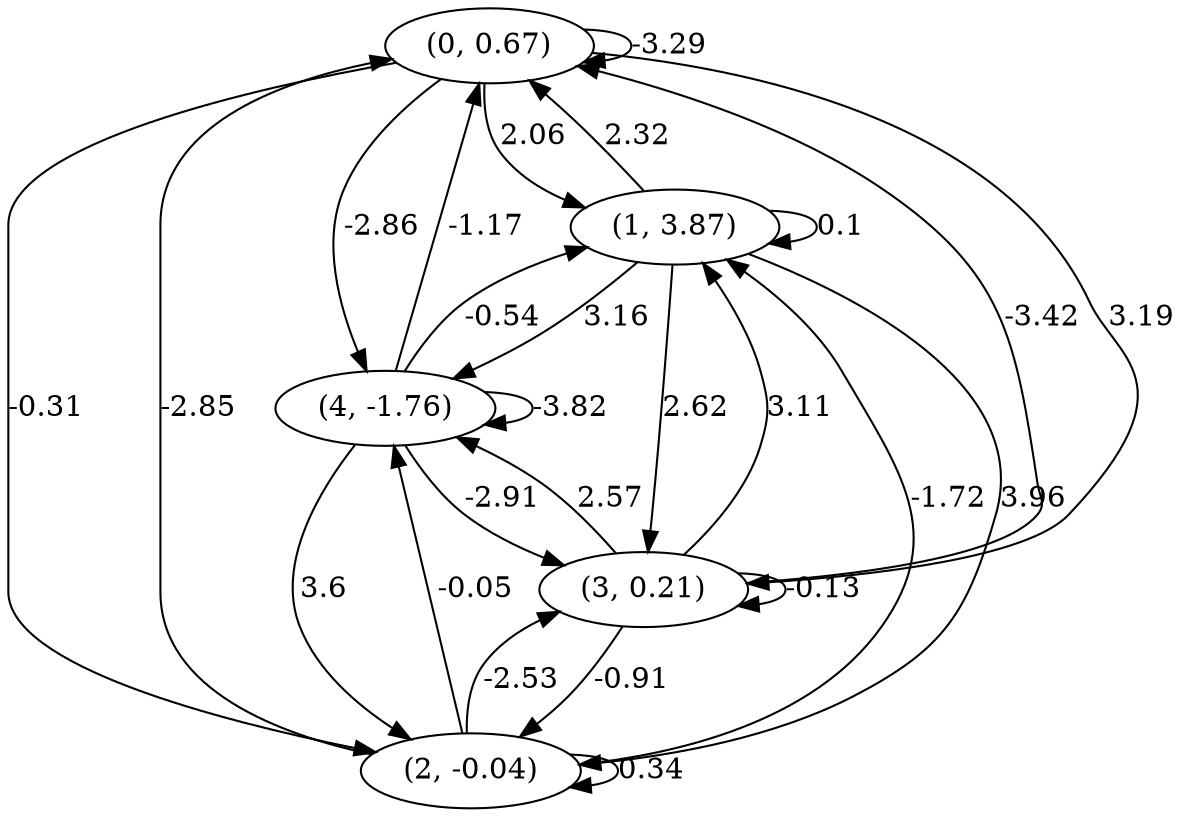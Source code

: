 digraph {
    0 [ label = "(0, 0.67)" ]
    1 [ label = "(1, 3.87)" ]
    2 [ label = "(2, -0.04)" ]
    3 [ label = "(3, 0.21)" ]
    4 [ label = "(4, -1.76)" ]
    0 -> 0 [ label = "-3.29" ]
    1 -> 1 [ label = "0.1" ]
    2 -> 2 [ label = "0.34" ]
    3 -> 3 [ label = "-0.13" ]
    4 -> 4 [ label = "-3.82" ]
    1 -> 0 [ label = "2.32" ]
    2 -> 0 [ label = "-2.85" ]
    3 -> 0 [ label = "-3.42" ]
    4 -> 0 [ label = "-1.17" ]
    0 -> 1 [ label = "2.06" ]
    2 -> 1 [ label = "-1.72" ]
    3 -> 1 [ label = "3.11" ]
    4 -> 1 [ label = "-0.54" ]
    0 -> 2 [ label = "-0.31" ]
    1 -> 2 [ label = "3.96" ]
    3 -> 2 [ label = "-0.91" ]
    4 -> 2 [ label = "3.6" ]
    0 -> 3 [ label = "3.19" ]
    1 -> 3 [ label = "2.62" ]
    2 -> 3 [ label = "-2.53" ]
    4 -> 3 [ label = "-2.91" ]
    0 -> 4 [ label = "-2.86" ]
    1 -> 4 [ label = "3.16" ]
    2 -> 4 [ label = "-0.05" ]
    3 -> 4 [ label = "2.57" ]
}

